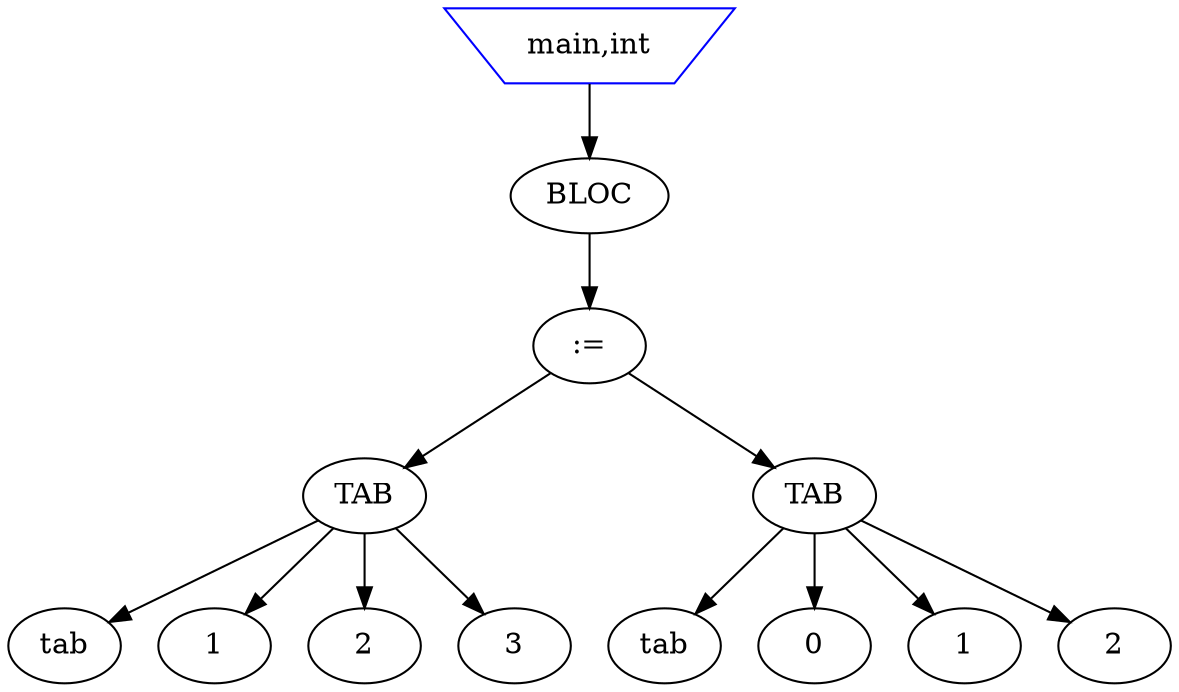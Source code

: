 digraph diagram1 {
//programme
node_1 [label="main,int" shape=invtrapezium color=blue];//fonction
 node_2 [label="BLOC" shape=ellipse];//bloc
node_3 [label=":=" ];//affectation
node_4 [label="TAB"];//Tableau
node_5 [label="tab"];//Identificateur
node_4 -> node_5
node_6 [label="1" ];//expression3
node_4 -> node_6
node_7 [label="2" ];//expression3
node_4 -> node_7
node_8 [label="3" ];//expression3
node_4 -> node_8
node_9 [label="TAB"];//Tableau
node_10 [label="tab"];//Identificateur
node_9 -> node_10
node_11 [label="0" ];//expression3
node_9 -> node_11
node_12 [label="1" ];//expression3
node_9 -> node_12
node_13 [label="2" ];//expression3
node_9 -> node_13
node_3 -> node_4
node_3 -> node_9
node_2 -> node_3
node_1 -> node_2
}
